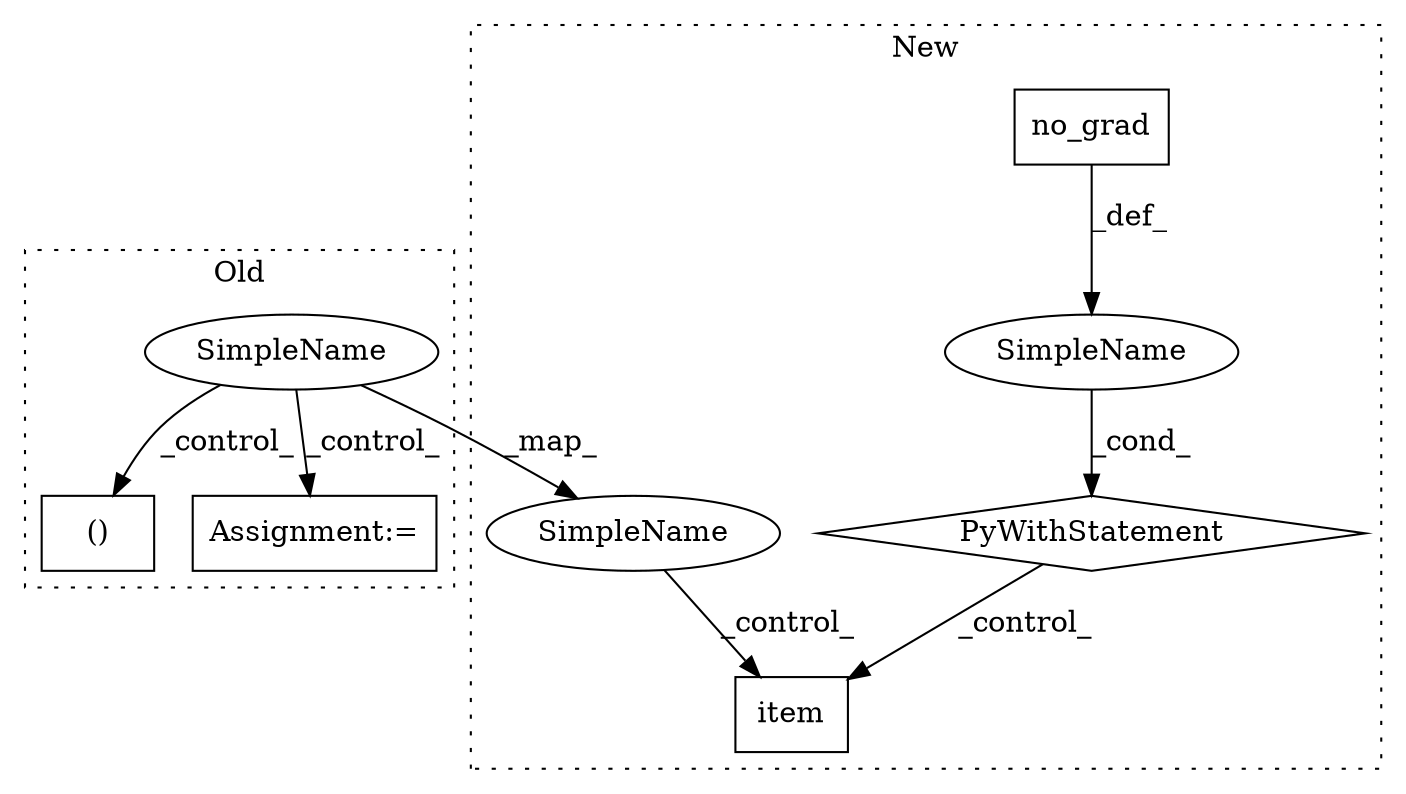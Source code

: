 digraph G {
subgraph cluster0 {
1 [label="()" a="106" s="5692" l="26" shape="box"];
6 [label="SimpleName" a="42" s="5644" l="7" shape="ellipse"];
8 [label="Assignment:=" a="7" s="5718" l="9" shape="box"];
label = "Old";
style="dotted";
}
subgraph cluster1 {
2 [label="no_grad" a="32" s="5673" l="9" shape="box"];
3 [label="PyWithStatement" a="104" s="5657,5682" l="10,2" shape="diamond"];
4 [label="SimpleName" a="42" s="" l="" shape="ellipse"];
5 [label="item" a="32" s="6820" l="6" shape="box"];
7 [label="SimpleName" a="42" s="5808" l="7" shape="ellipse"];
label = "New";
style="dotted";
}
2 -> 4 [label="_def_"];
3 -> 5 [label="_control_"];
4 -> 3 [label="_cond_"];
6 -> 1 [label="_control_"];
6 -> 7 [label="_map_"];
6 -> 8 [label="_control_"];
7 -> 5 [label="_control_"];
}